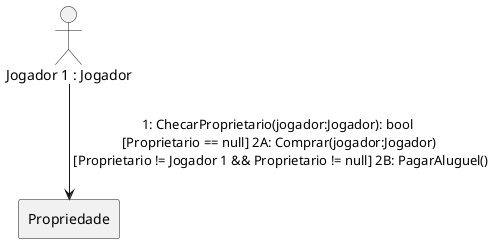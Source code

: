 @startuml comunicacao

skinparam linestyle ortho

Actor "Jogador 1 : Jogador" as jogador
rectangle "Propriedade" as propriedade

jogador --> propriedade: 1: ChecarProprietario(jogador:Jogador): bool \n [Proprietario == null] 2A: Comprar(jogador:Jogador) \n [Proprietario != Jogador 1 && Proprietario != null] 2B: PagarAluguel()

@enduml